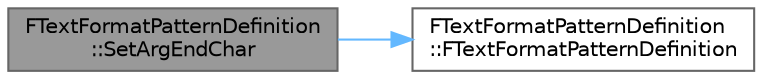 digraph "FTextFormatPatternDefinition::SetArgEndChar"
{
 // INTERACTIVE_SVG=YES
 // LATEX_PDF_SIZE
  bgcolor="transparent";
  edge [fontname=Helvetica,fontsize=10,labelfontname=Helvetica,labelfontsize=10];
  node [fontname=Helvetica,fontsize=10,shape=box,height=0.2,width=0.4];
  rankdir="LR";
  Node1 [id="Node000001",label="FTextFormatPatternDefinition\l::SetArgEndChar",height=0.2,width=0.4,color="gray40", fillcolor="grey60", style="filled", fontcolor="black",tooltip=" "];
  Node1 -> Node2 [id="edge1_Node000001_Node000002",color="steelblue1",style="solid",tooltip=" "];
  Node2 [id="Node000002",label="FTextFormatPatternDefinition\l::FTextFormatPatternDefinition",height=0.2,width=0.4,color="grey40", fillcolor="white", style="filled",URL="$d0/d69/classFTextFormatPatternDefinition.html#a35859ac11f14beafb550ac7eedc80a0f",tooltip="Constructor."];
}

